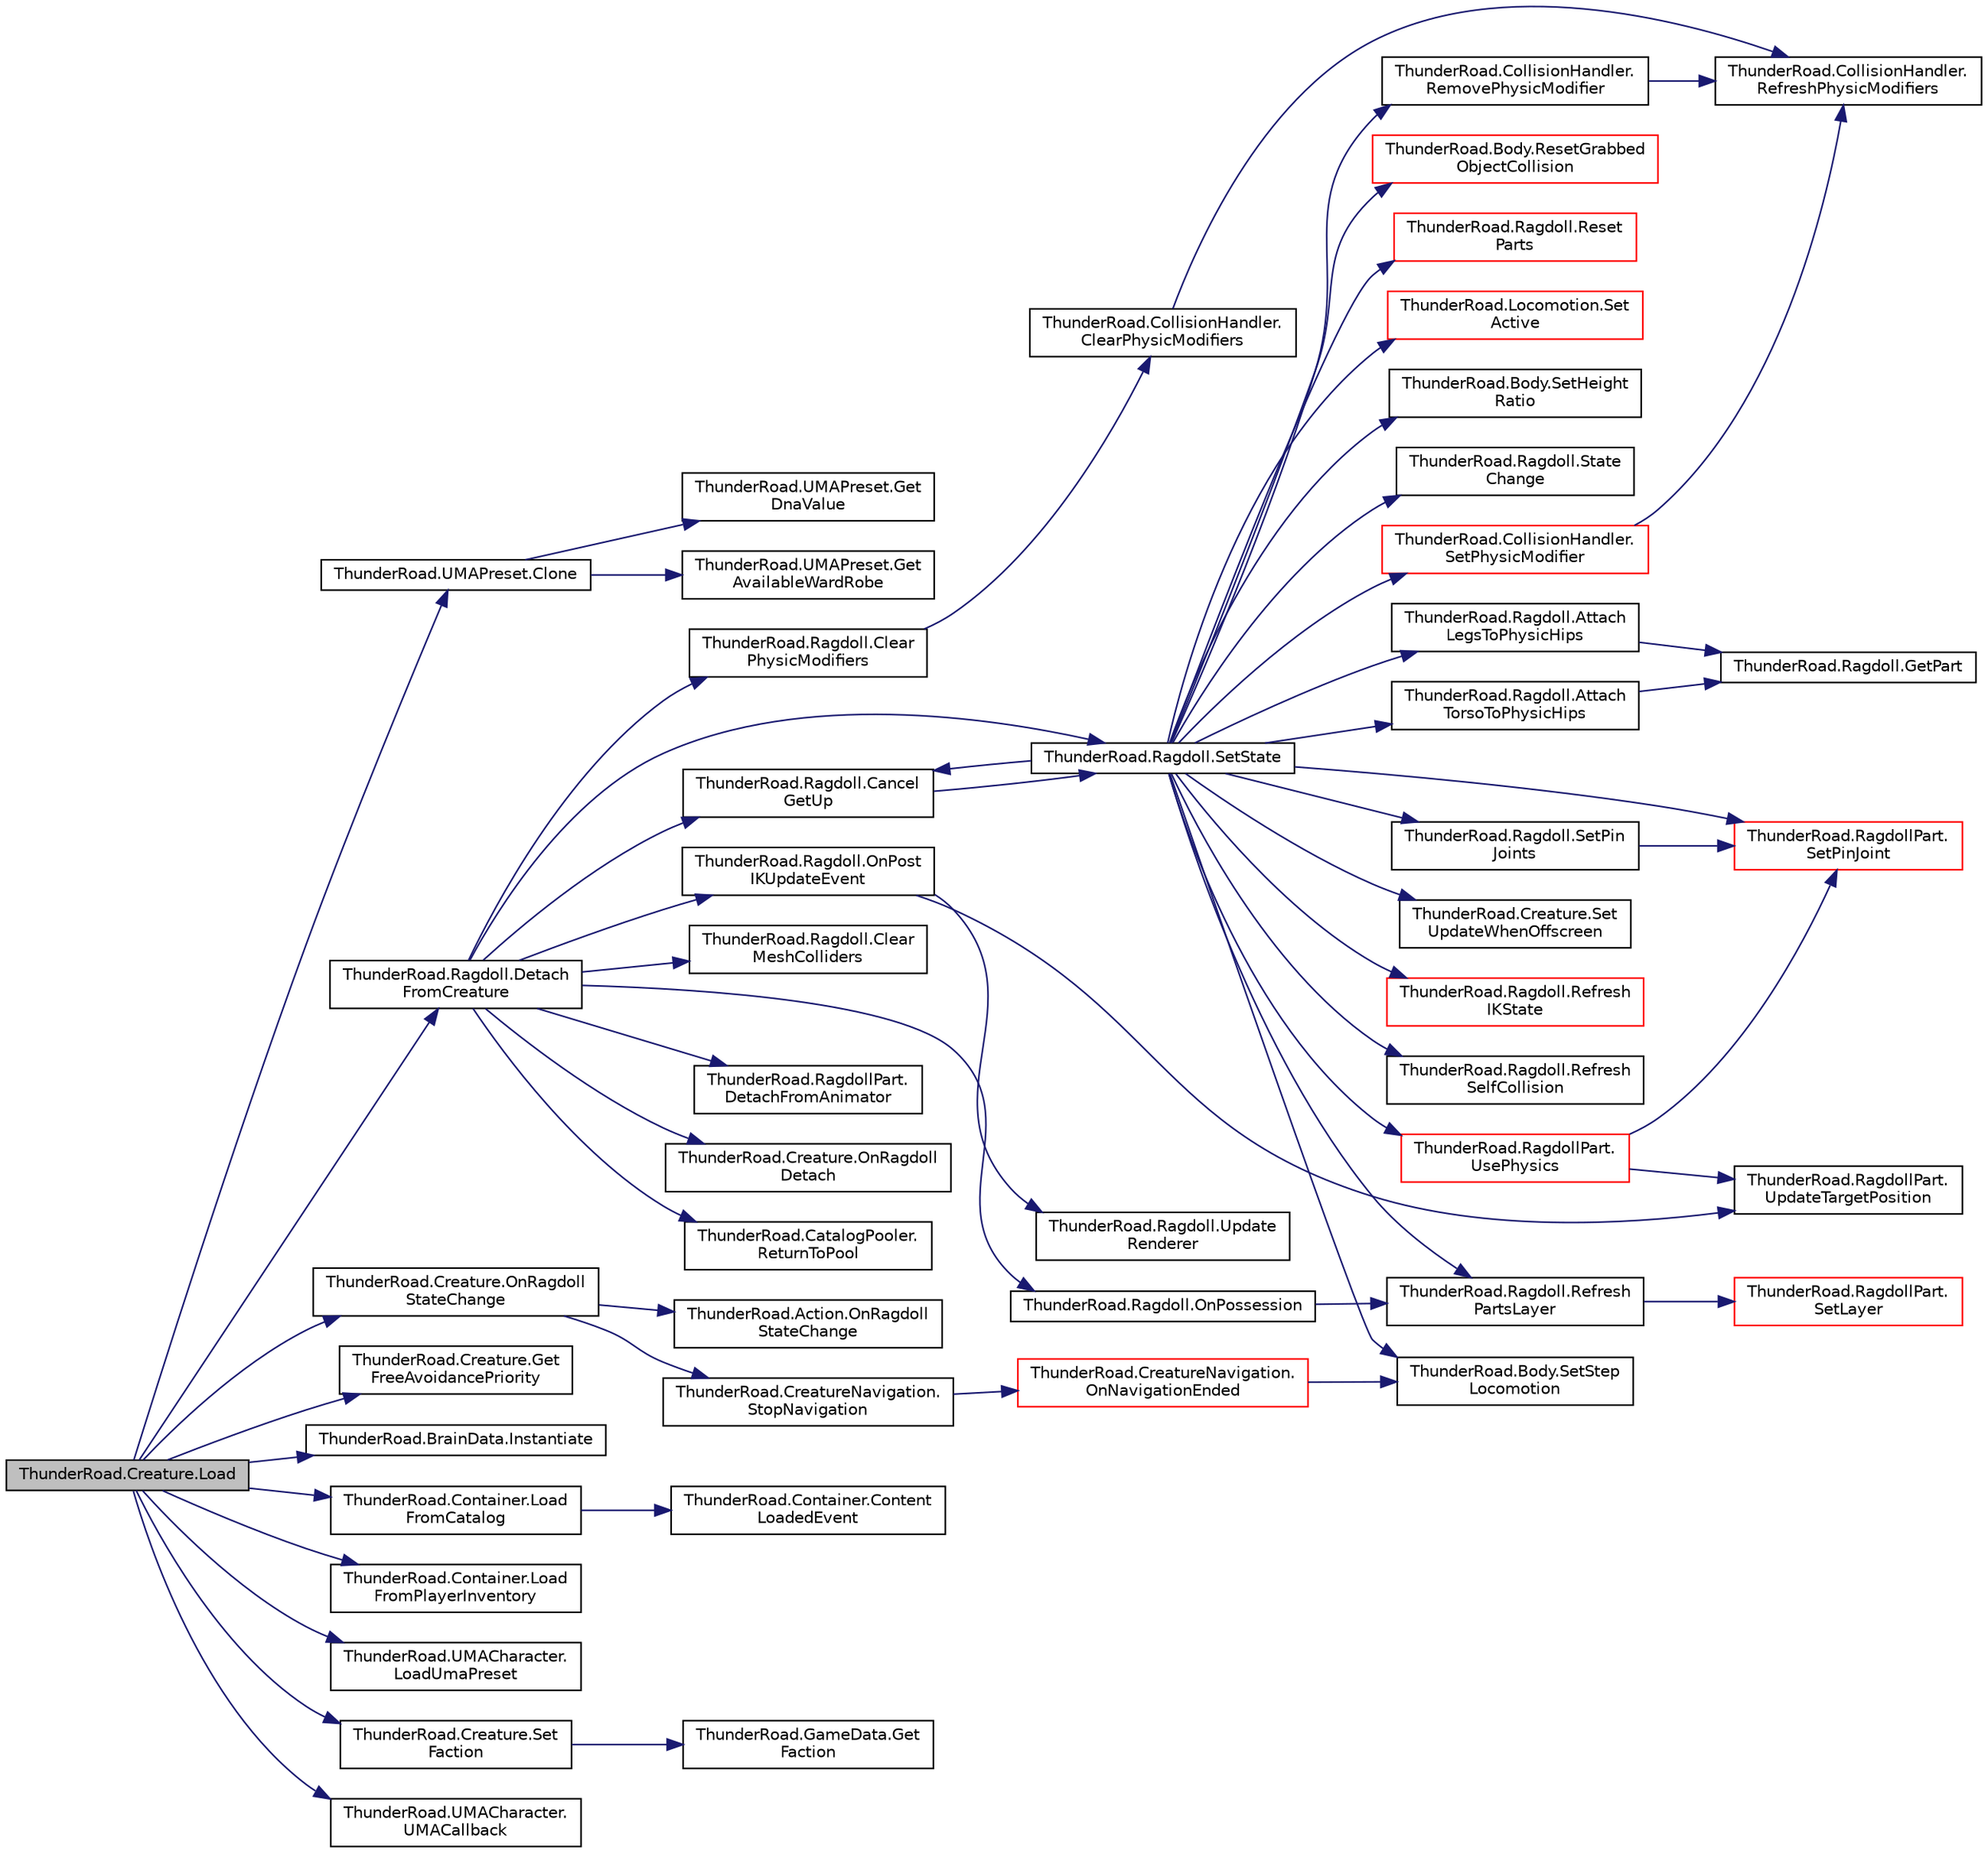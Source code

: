 digraph "ThunderRoad.Creature.Load"
{
 // LATEX_PDF_SIZE
  edge [fontname="Helvetica",fontsize="10",labelfontname="Helvetica",labelfontsize="10"];
  node [fontname="Helvetica",fontsize="10",shape=record];
  rankdir="LR";
  Node1 [label="ThunderRoad.Creature.Load",height=0.2,width=0.4,color="black", fillcolor="grey75", style="filled", fontcolor="black",tooltip="Loads the specified data."];
  Node1 -> Node2 [color="midnightblue",fontsize="10",style="solid",fontname="Helvetica"];
  Node2 [label="ThunderRoad.UMAPreset.Clone",height=0.2,width=0.4,color="black", fillcolor="white", style="filled",URL="$class_thunder_road_1_1_u_m_a_preset.html#a7c848abb747d4e0dc361485947904957",tooltip="Clones this instance."];
  Node2 -> Node3 [color="midnightblue",fontsize="10",style="solid",fontname="Helvetica"];
  Node3 [label="ThunderRoad.UMAPreset.Get\lAvailableWardRobe",height=0.2,width=0.4,color="black", fillcolor="white", style="filled",URL="$class_thunder_road_1_1_u_m_a_preset.html#ab22ab3e1d99809ed7cab7f7489434e16",tooltip="Gets the available ward robe."];
  Node2 -> Node4 [color="midnightblue",fontsize="10",style="solid",fontname="Helvetica"];
  Node4 [label="ThunderRoad.UMAPreset.Get\lDnaValue",height=0.2,width=0.4,color="black", fillcolor="white", style="filled",URL="$class_thunder_road_1_1_u_m_a_preset.html#acedceb3c36f3843136079ed694e35fae",tooltip="Gets the dna value."];
  Node1 -> Node5 [color="midnightblue",fontsize="10",style="solid",fontname="Helvetica"];
  Node5 [label="ThunderRoad.Ragdoll.Detach\lFromCreature",height=0.2,width=0.4,color="black", fillcolor="white", style="filled",URL="$class_thunder_road_1_1_ragdoll.html#a2e2236043f74c1e5aa4ce31deb5514c0",tooltip="Detaches from creature."];
  Node5 -> Node6 [color="midnightblue",fontsize="10",style="solid",fontname="Helvetica"];
  Node6 [label="ThunderRoad.Ragdoll.Cancel\lGetUp",height=0.2,width=0.4,color="black", fillcolor="white", style="filled",URL="$class_thunder_road_1_1_ragdoll.html#a610ecf254c36c8406ec58cdb10c2d186",tooltip="Cancels the get up."];
  Node6 -> Node7 [color="midnightblue",fontsize="10",style="solid",fontname="Helvetica"];
  Node7 [label="ThunderRoad.Ragdoll.SetState",height=0.2,width=0.4,color="black", fillcolor="white", style="filled",URL="$class_thunder_road_1_1_ragdoll.html#abaf0aa19c9d52673dab97571d5c8a6bb",tooltip="Sets the state."];
  Node7 -> Node8 [color="midnightblue",fontsize="10",style="solid",fontname="Helvetica"];
  Node8 [label="ThunderRoad.Ragdoll.Attach\lLegsToPhysicHips",height=0.2,width=0.4,color="black", fillcolor="white", style="filled",URL="$class_thunder_road_1_1_ragdoll.html#aae485214f61f6621115b297768be6cb0",tooltip="Attaches the legs to physic hips."];
  Node8 -> Node9 [color="midnightblue",fontsize="10",style="solid",fontname="Helvetica"];
  Node9 [label="ThunderRoad.Ragdoll.GetPart",height=0.2,width=0.4,color="black", fillcolor="white", style="filled",URL="$class_thunder_road_1_1_ragdoll.html#a63bb50459ca0652451c1aef3fc8155cb",tooltip="Gets the part."];
  Node7 -> Node10 [color="midnightblue",fontsize="10",style="solid",fontname="Helvetica"];
  Node10 [label="ThunderRoad.Ragdoll.Attach\lTorsoToPhysicHips",height=0.2,width=0.4,color="black", fillcolor="white", style="filled",URL="$class_thunder_road_1_1_ragdoll.html#ae5d17dc6143f0c66d2fc2927a9f0c7c2",tooltip="Attaches the torso to physic hips."];
  Node10 -> Node9 [color="midnightblue",fontsize="10",style="solid",fontname="Helvetica"];
  Node7 -> Node6 [color="midnightblue",fontsize="10",style="solid",fontname="Helvetica"];
  Node7 -> Node11 [color="midnightblue",fontsize="10",style="solid",fontname="Helvetica"];
  Node11 [label="ThunderRoad.Ragdoll.Refresh\lIKState",height=0.2,width=0.4,color="red", fillcolor="white", style="filled",URL="$class_thunder_road_1_1_ragdoll.html#a4a2919a73a4b441770329465e888fefa",tooltip="Refreshes the state of the ik."];
  Node7 -> Node13 [color="midnightblue",fontsize="10",style="solid",fontname="Helvetica"];
  Node13 [label="ThunderRoad.Ragdoll.Refresh\lPartsLayer",height=0.2,width=0.4,color="black", fillcolor="white", style="filled",URL="$class_thunder_road_1_1_ragdoll.html#a719a7e98fd6b50c533792238826b5fa8",tooltip="Refreshes the parts layer."];
  Node13 -> Node14 [color="midnightblue",fontsize="10",style="solid",fontname="Helvetica"];
  Node14 [label="ThunderRoad.RagdollPart.\lSetLayer",height=0.2,width=0.4,color="red", fillcolor="white", style="filled",URL="$class_thunder_road_1_1_ragdoll_part.html#af57d495ffe5341a0e37961f833a615fc",tooltip="Sets the layer."];
  Node7 -> Node16 [color="midnightblue",fontsize="10",style="solid",fontname="Helvetica"];
  Node16 [label="ThunderRoad.Ragdoll.Refresh\lSelfCollision",height=0.2,width=0.4,color="black", fillcolor="white", style="filled",URL="$class_thunder_road_1_1_ragdoll.html#abce0604b71b43c97655a3596466fd485",tooltip="Refreshes the self collision."];
  Node7 -> Node17 [color="midnightblue",fontsize="10",style="solid",fontname="Helvetica"];
  Node17 [label="ThunderRoad.CollisionHandler.\lRemovePhysicModifier",height=0.2,width=0.4,color="black", fillcolor="white", style="filled",URL="$class_thunder_road_1_1_collision_handler.html#a0c22ab9a8eb20a0e65373f111b93362c",tooltip="Removes the physic modifier."];
  Node17 -> Node18 [color="midnightblue",fontsize="10",style="solid",fontname="Helvetica"];
  Node18 [label="ThunderRoad.CollisionHandler.\lRefreshPhysicModifiers",height=0.2,width=0.4,color="black", fillcolor="white", style="filled",URL="$class_thunder_road_1_1_collision_handler.html#a9baba308d0401342c4f214a885582413",tooltip="Refreshes the physic modifiers."];
  Node7 -> Node19 [color="midnightblue",fontsize="10",style="solid",fontname="Helvetica"];
  Node19 [label="ThunderRoad.Body.ResetGrabbed\lObjectCollision",height=0.2,width=0.4,color="red", fillcolor="white", style="filled",URL="$class_thunder_road_1_1_body.html#ab1d0dcd5e0e4c172380d9e7f2ebf701d",tooltip="Resets the grabbed object collision."];
  Node7 -> Node30 [color="midnightblue",fontsize="10",style="solid",fontname="Helvetica"];
  Node30 [label="ThunderRoad.Ragdoll.Reset\lParts",height=0.2,width=0.4,color="red", fillcolor="white", style="filled",URL="$class_thunder_road_1_1_ragdoll.html#a5fff33c54cb29b07133773f1c974d4b4",tooltip="Resets the parts."];
  Node7 -> Node34 [color="midnightblue",fontsize="10",style="solid",fontname="Helvetica"];
  Node34 [label="ThunderRoad.Locomotion.Set\lActive",height=0.2,width=0.4,color="red", fillcolor="white", style="filled",URL="$class_thunder_road_1_1_locomotion.html#a42376933acd3a910da0bf5ca6f8f0cff",tooltip="Sets the active."];
  Node7 -> Node36 [color="midnightblue",fontsize="10",style="solid",fontname="Helvetica"];
  Node36 [label="ThunderRoad.Body.SetHeight\lRatio",height=0.2,width=0.4,color="black", fillcolor="white", style="filled",URL="$class_thunder_road_1_1_body.html#a00f22e177ab021c3f081fc1d5eef733b",tooltip="Sets the height ratio."];
  Node7 -> Node37 [color="midnightblue",fontsize="10",style="solid",fontname="Helvetica"];
  Node37 [label="ThunderRoad.CollisionHandler.\lSetPhysicModifier",height=0.2,width=0.4,color="red", fillcolor="white", style="filled",URL="$class_thunder_road_1_1_collision_handler.html#afcf812201464805f2f65e4cdc3213134",tooltip="Sets the physic modifier."];
  Node37 -> Node18 [color="midnightblue",fontsize="10",style="solid",fontname="Helvetica"];
  Node7 -> Node39 [color="midnightblue",fontsize="10",style="solid",fontname="Helvetica"];
  Node39 [label="ThunderRoad.RagdollPart.\lSetPinJoint",height=0.2,width=0.4,color="red", fillcolor="white", style="filled",URL="$class_thunder_road_1_1_ragdoll_part.html#a21d4dd742aa88857e741c620986131be",tooltip="Sets the pin joint."];
  Node7 -> Node42 [color="midnightblue",fontsize="10",style="solid",fontname="Helvetica"];
  Node42 [label="ThunderRoad.Ragdoll.SetPin\lJoints",height=0.2,width=0.4,color="black", fillcolor="white", style="filled",URL="$class_thunder_road_1_1_ragdoll.html#ad0a24bd0ceafdce99b22b714a541547e",tooltip="Sets the pin joints."];
  Node42 -> Node39 [color="midnightblue",fontsize="10",style="solid",fontname="Helvetica"];
  Node7 -> Node43 [color="midnightblue",fontsize="10",style="solid",fontname="Helvetica"];
  Node43 [label="ThunderRoad.Body.SetStep\lLocomotion",height=0.2,width=0.4,color="black", fillcolor="white", style="filled",URL="$class_thunder_road_1_1_body.html#a1e839fc506c9973e8223968aa71558ae",tooltip="Sets the step locomotion."];
  Node7 -> Node44 [color="midnightblue",fontsize="10",style="solid",fontname="Helvetica"];
  Node44 [label="ThunderRoad.Creature.Set\lUpdateWhenOffscreen",height=0.2,width=0.4,color="black", fillcolor="white", style="filled",URL="$class_thunder_road_1_1_creature.html#a5d2afee4466c232a3af2243182da6469",tooltip="Sets the update when offscreen."];
  Node7 -> Node45 [color="midnightblue",fontsize="10",style="solid",fontname="Helvetica"];
  Node45 [label="ThunderRoad.Ragdoll.State\lChange",height=0.2,width=0.4,color="black", fillcolor="white", style="filled",URL="$class_thunder_road_1_1_ragdoll.html#aacebc872342f4a8d8f7dae8185334575",tooltip="Delegate StateChange"];
  Node7 -> Node46 [color="midnightblue",fontsize="10",style="solid",fontname="Helvetica"];
  Node46 [label="ThunderRoad.RagdollPart.\lUsePhysics",height=0.2,width=0.4,color="red", fillcolor="white", style="filled",URL="$class_thunder_road_1_1_ragdoll_part.html#aafbc151528ac9b0256b7eace518fdf7f",tooltip="Uses the physics."];
  Node46 -> Node39 [color="midnightblue",fontsize="10",style="solid",fontname="Helvetica"];
  Node46 -> Node50 [color="midnightblue",fontsize="10",style="solid",fontname="Helvetica"];
  Node50 [label="ThunderRoad.RagdollPart.\lUpdateTargetPosition",height=0.2,width=0.4,color="black", fillcolor="white", style="filled",URL="$class_thunder_road_1_1_ragdoll_part.html#aabe8c8d48e10c7e89449bd1deb6bd524",tooltip="Updates the target position."];
  Node5 -> Node51 [color="midnightblue",fontsize="10",style="solid",fontname="Helvetica"];
  Node51 [label="ThunderRoad.Ragdoll.Clear\lMeshColliders",height=0.2,width=0.4,color="black", fillcolor="white", style="filled",URL="$class_thunder_road_1_1_ragdoll.html#abfa9a37f58bb05d61b869a1376412991",tooltip="Clears the mesh colliders."];
  Node5 -> Node52 [color="midnightblue",fontsize="10",style="solid",fontname="Helvetica"];
  Node52 [label="ThunderRoad.Ragdoll.Clear\lPhysicModifiers",height=0.2,width=0.4,color="black", fillcolor="white", style="filled",URL="$class_thunder_road_1_1_ragdoll.html#a177e7d54ba3e2b57002c5cd59fad33ab",tooltip="Clears the physic modifiers."];
  Node52 -> Node53 [color="midnightblue",fontsize="10",style="solid",fontname="Helvetica"];
  Node53 [label="ThunderRoad.CollisionHandler.\lClearPhysicModifiers",height=0.2,width=0.4,color="black", fillcolor="white", style="filled",URL="$class_thunder_road_1_1_collision_handler.html#aad7c842f675bc850a9fab4be9bc42aae",tooltip="Clears the physic modifiers."];
  Node53 -> Node18 [color="midnightblue",fontsize="10",style="solid",fontname="Helvetica"];
  Node5 -> Node54 [color="midnightblue",fontsize="10",style="solid",fontname="Helvetica"];
  Node54 [label="ThunderRoad.RagdollPart.\lDetachFromAnimator",height=0.2,width=0.4,color="black", fillcolor="white", style="filled",URL="$class_thunder_road_1_1_ragdoll_part.html#a8709a5ee08f176fc3f5a1c9973bb9ff2",tooltip="Detaches from animator."];
  Node5 -> Node55 [color="midnightblue",fontsize="10",style="solid",fontname="Helvetica"];
  Node55 [label="ThunderRoad.Ragdoll.OnPossession",height=0.2,width=0.4,color="black", fillcolor="white", style="filled",URL="$class_thunder_road_1_1_ragdoll.html#a4afb7c6ad2fb9b85bef64792808572c6",tooltip="Called when [possession]."];
  Node55 -> Node13 [color="midnightblue",fontsize="10",style="solid",fontname="Helvetica"];
  Node5 -> Node56 [color="midnightblue",fontsize="10",style="solid",fontname="Helvetica"];
  Node56 [label="ThunderRoad.Ragdoll.OnPost\lIKUpdateEvent",height=0.2,width=0.4,color="black", fillcolor="white", style="filled",URL="$class_thunder_road_1_1_ragdoll.html#a56b0880ed41337ad16827bad6073e832",tooltip="Called when [post ik update event]."];
  Node56 -> Node57 [color="midnightblue",fontsize="10",style="solid",fontname="Helvetica"];
  Node57 [label="ThunderRoad.Ragdoll.Update\lRenderer",height=0.2,width=0.4,color="black", fillcolor="white", style="filled",URL="$class_thunder_road_1_1_ragdoll.html#ae8f6da374622676cc9d0972dc39cfca1",tooltip="Updates the renderer."];
  Node56 -> Node50 [color="midnightblue",fontsize="10",style="solid",fontname="Helvetica"];
  Node5 -> Node58 [color="midnightblue",fontsize="10",style="solid",fontname="Helvetica"];
  Node58 [label="ThunderRoad.Creature.OnRagdoll\lDetach",height=0.2,width=0.4,color="black", fillcolor="white", style="filled",URL="$class_thunder_road_1_1_creature.html#a6a788085ee7be9c95868703a79363296",tooltip="Called when [ragdoll detach]."];
  Node5 -> Node59 [color="midnightblue",fontsize="10",style="solid",fontname="Helvetica"];
  Node59 [label="ThunderRoad.CatalogPooler.\lReturnToPool",height=0.2,width=0.4,color="black", fillcolor="white", style="filled",URL="$class_thunder_road_1_1_catalog_pooler.html#abd332139fb6f6805b5e1f900ebb2b050",tooltip="Returns to pool."];
  Node5 -> Node7 [color="midnightblue",fontsize="10",style="solid",fontname="Helvetica"];
  Node1 -> Node60 [color="midnightblue",fontsize="10",style="solid",fontname="Helvetica"];
  Node60 [label="ThunderRoad.Creature.Get\lFreeAvoidancePriority",height=0.2,width=0.4,color="black", fillcolor="white", style="filled",URL="$class_thunder_road_1_1_creature.html#a2bf5b04ac049a693102bba0b14de2651",tooltip="Gets the free avoidance priority."];
  Node1 -> Node61 [color="midnightblue",fontsize="10",style="solid",fontname="Helvetica"];
  Node61 [label="ThunderRoad.BrainData.Instantiate",height=0.2,width=0.4,color="black", fillcolor="white", style="filled",URL="$class_thunder_road_1_1_brain_data.html#a85cef188e1e8450f1df84b05a068cc52",tooltip="Instantiates the specified creature."];
  Node1 -> Node62 [color="midnightblue",fontsize="10",style="solid",fontname="Helvetica"];
  Node62 [label="ThunderRoad.Container.Load\lFromCatalog",height=0.2,width=0.4,color="black", fillcolor="white", style="filled",URL="$class_thunder_road_1_1_container.html#adfec037fe4cf1c480526cc99cb8b72ab",tooltip="Loads from catalog."];
  Node62 -> Node63 [color="midnightblue",fontsize="10",style="solid",fontname="Helvetica"];
  Node63 [label="ThunderRoad.Container.Content\lLoadedEvent",height=0.2,width=0.4,color="black", fillcolor="white", style="filled",URL="$class_thunder_road_1_1_container.html#a85e03216a95d352e4edec868982386b6",tooltip="Delegate ContentLoadedEvent"];
  Node1 -> Node64 [color="midnightblue",fontsize="10",style="solid",fontname="Helvetica"];
  Node64 [label="ThunderRoad.Container.Load\lFromPlayerInventory",height=0.2,width=0.4,color="black", fillcolor="white", style="filled",URL="$class_thunder_road_1_1_container.html#acf3ec28a1ae25a2f8310a7e9e3753892",tooltip="Loads from player inventory."];
  Node1 -> Node65 [color="midnightblue",fontsize="10",style="solid",fontname="Helvetica"];
  Node65 [label="ThunderRoad.UMACharacter.\lLoadUmaPreset",height=0.2,width=0.4,color="black", fillcolor="white", style="filled",URL="$class_thunder_road_1_1_u_m_a_character.html#a4c63b3e7e1ec23df9bfa764b706cdac2",tooltip="Loads the uma preset."];
  Node1 -> Node66 [color="midnightblue",fontsize="10",style="solid",fontname="Helvetica"];
  Node66 [label="ThunderRoad.Creature.OnRagdoll\lStateChange",height=0.2,width=0.4,color="black", fillcolor="white", style="filled",URL="$class_thunder_road_1_1_creature.html#a6e9759083a78dc88a183d11343c15bb8",tooltip="Called when [ragdoll state change]."];
  Node66 -> Node67 [color="midnightblue",fontsize="10",style="solid",fontname="Helvetica"];
  Node67 [label="ThunderRoad.Action.OnRagdoll\lStateChange",height=0.2,width=0.4,color="black", fillcolor="white", style="filled",URL="$class_thunder_road_1_1_action.html#a80346ca19692a06966d87cdebb605d0c",tooltip="Called when [ragdoll state change]."];
  Node66 -> Node68 [color="midnightblue",fontsize="10",style="solid",fontname="Helvetica"];
  Node68 [label="ThunderRoad.CreatureNavigation.\lStopNavigation",height=0.2,width=0.4,color="black", fillcolor="white", style="filled",URL="$class_thunder_road_1_1_creature_navigation.html#a14cf459c6d29090f30f5d0678bb0e9e1",tooltip="Stops the navigation."];
  Node68 -> Node69 [color="midnightblue",fontsize="10",style="solid",fontname="Helvetica"];
  Node69 [label="ThunderRoad.CreatureNavigation.\lOnNavigationEnded",height=0.2,width=0.4,color="red", fillcolor="white", style="filled",URL="$class_thunder_road_1_1_creature_navigation.html#aee708dd8f317096bfbd9d00a71072a64",tooltip="Called when [navigation ended]."];
  Node69 -> Node43 [color="midnightblue",fontsize="10",style="solid",fontname="Helvetica"];
  Node1 -> Node70 [color="midnightblue",fontsize="10",style="solid",fontname="Helvetica"];
  Node70 [label="ThunderRoad.Creature.Set\lFaction",height=0.2,width=0.4,color="black", fillcolor="white", style="filled",URL="$class_thunder_road_1_1_creature.html#a469a61f44346845588b7f876dae59e2d",tooltip="Sets the faction."];
  Node70 -> Node71 [color="midnightblue",fontsize="10",style="solid",fontname="Helvetica"];
  Node71 [label="ThunderRoad.GameData.Get\lFaction",height=0.2,width=0.4,color="black", fillcolor="white", style="filled",URL="$class_thunder_road_1_1_game_data.html#aefd7717cf6e1b40d17e4bbcd50d3d4fa",tooltip="Gets the faction."];
  Node1 -> Node72 [color="midnightblue",fontsize="10",style="solid",fontname="Helvetica"];
  Node72 [label="ThunderRoad.UMACharacter.\lUMACallback",height=0.2,width=0.4,color="black", fillcolor="white", style="filled",URL="$class_thunder_road_1_1_u_m_a_character.html#a7928a5e8605f459511b2f630c0abf872",tooltip=" "];
}
